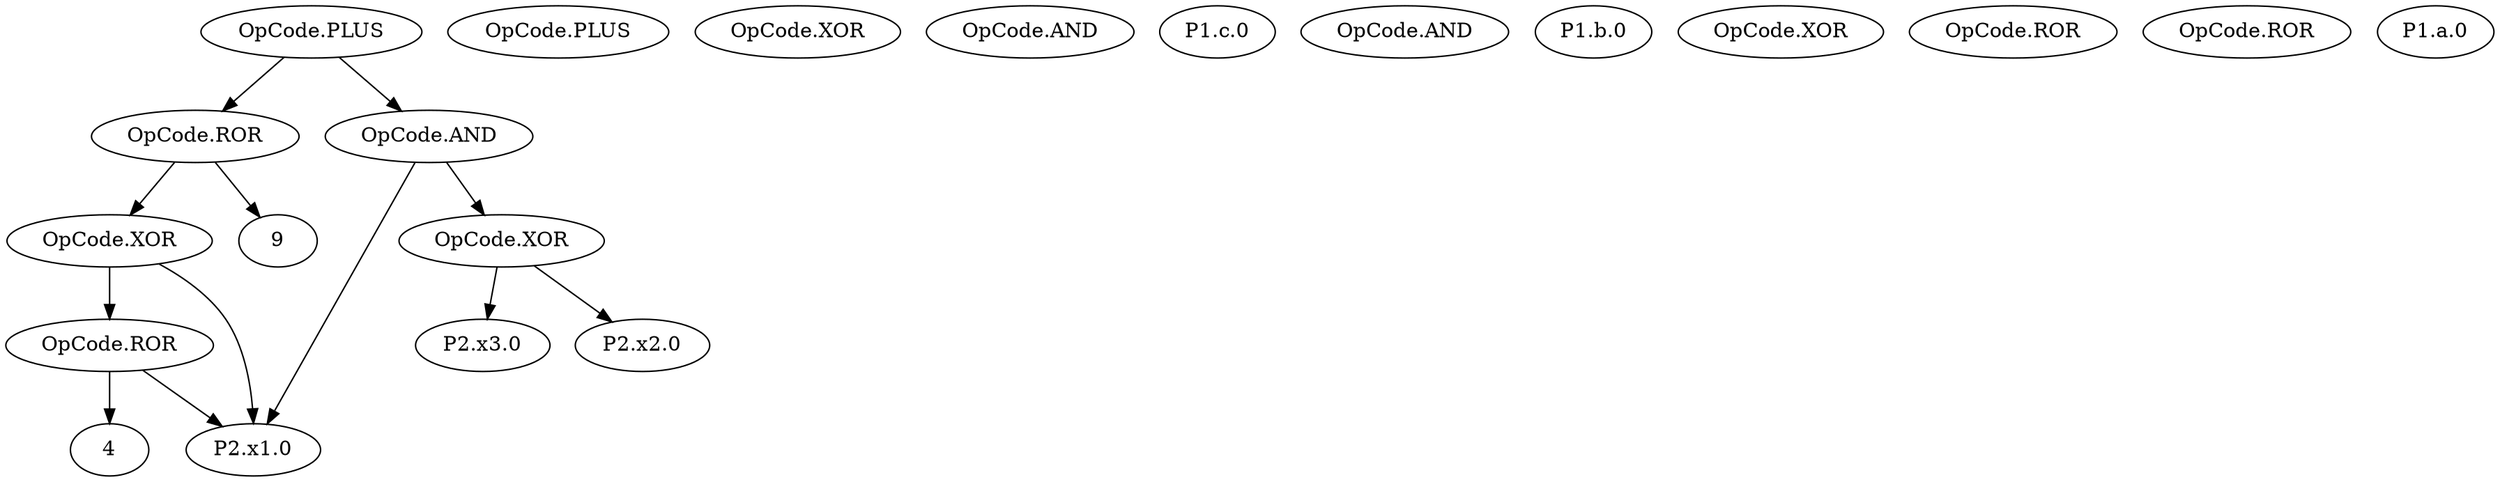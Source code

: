 // Program Graph
digraph "program-graph" {
	"P2TempName.29" [label="OpCode.PLUS"]
	"P2TempName.29" -> "P2TempName.16"
	"P2TempName.29" -> "P2TempName.25"
	"P2TempName.25" [label="OpCode.AND"]
	"P2TempName.25" -> "P2.x1.0"
	"P2TempName.25" -> "P2TempName.21"
	"P2TempName.21" [label="OpCode.XOR"]
	"P2TempName.21" -> "P2.x2.0"
	"P2TempName.21" -> "P2.x3.0"
	"P2.x3.0"
	"P2.x2.0"
	"P2TempName.16" [label="OpCode.ROR"]
	"P2TempName.16" -> "P2TempName.12"
	"P2TempName.16" -> 9
	"P2TempName.12" [label="OpCode.XOR"]
	"P2TempName.12" -> "P2TempName.7"
	"P2TempName.12" -> "P2.x1.0"
	"P2TempName.7" [label="OpCode.ROR"]
	"P2TempName.7" -> "P2.x1.0"
	"P2TempName.7" -> 4
	"P2.x1.0"
	"P1TempName.6" [label="OpCode.PLUS"]
	"P1TempName.5" [label="OpCode.XOR"]
	"P1TempName.4" [label="OpCode.AND"]
	"P1.c.0"
	"P1TempName.3" [label="OpCode.AND"]
	"P1.b.0"
	"P1TempName.2" [label="OpCode.XOR"]
	"P1TempName.1" [label="OpCode.ROR"]
	"P1TempName.0" [label="OpCode.ROR"]
	"P1.a.0"
}
